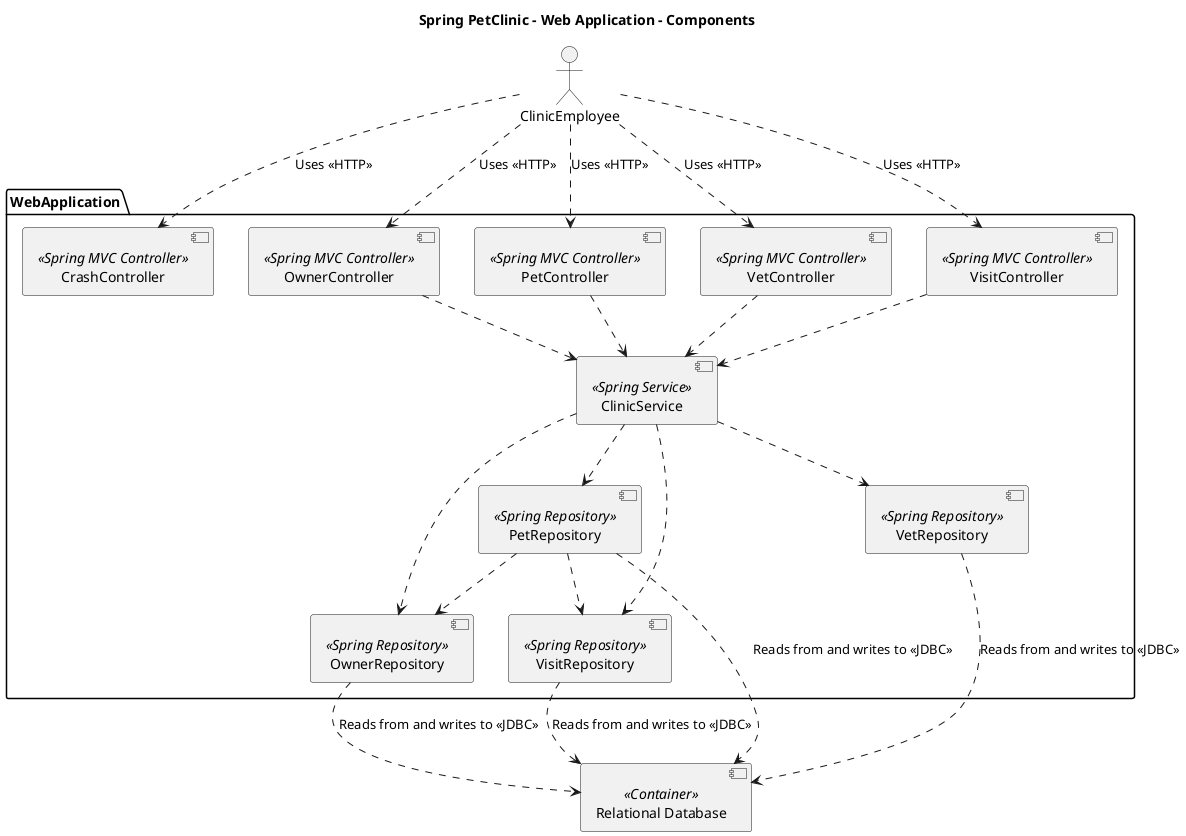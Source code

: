 @startuml
title Spring PetClinic - Web Application - Components
actor ClinicEmployee
[Relational Database] <<Container>> as RelationalDatabase
package WebApplication {
[ClinicService] <<Spring Service>> as ClinicService
[CrashController] <<Spring MVC Controller>> as CrashController
[OwnerController] <<Spring MVC Controller>> as OwnerController
[OwnerRepository] <<Spring Repository>> as OwnerRepository
[PetController] <<Spring MVC Controller>> as PetController
[PetRepository] <<Spring Repository>> as PetRepository
[VetController] <<Spring MVC Controller>> as VetController
[VetRepository] <<Spring Repository>> as VetRepository
[VisitController] <<Spring MVC Controller>> as VisitController
[VisitRepository] <<Spring Repository>> as VisitRepository
}
ClinicEmployee ..> CrashController : Uses <<HTTP>>
ClinicEmployee ..> OwnerController : Uses <<HTTP>>
ClinicEmployee ..> PetController : Uses <<HTTP>>
ClinicEmployee ..> VetController : Uses <<HTTP>>
ClinicEmployee ..> VisitController : Uses <<HTTP>>
ClinicService ..> OwnerRepository
ClinicService ..> PetRepository
ClinicService ..> VetRepository
ClinicService ..> VisitRepository
OwnerController ..> ClinicService
OwnerRepository ..> RelationalDatabase : Reads from and writes to <<JDBC>>
PetController ..> ClinicService
PetRepository ..> OwnerRepository
PetRepository ..> RelationalDatabase : Reads from and writes to <<JDBC>>
PetRepository ..> VisitRepository
VetController ..> ClinicService
VetRepository ..> RelationalDatabase : Reads from and writes to <<JDBC>>
VisitController ..> ClinicService
VisitRepository ..> RelationalDatabase : Reads from and writes to <<JDBC>>
@enduml